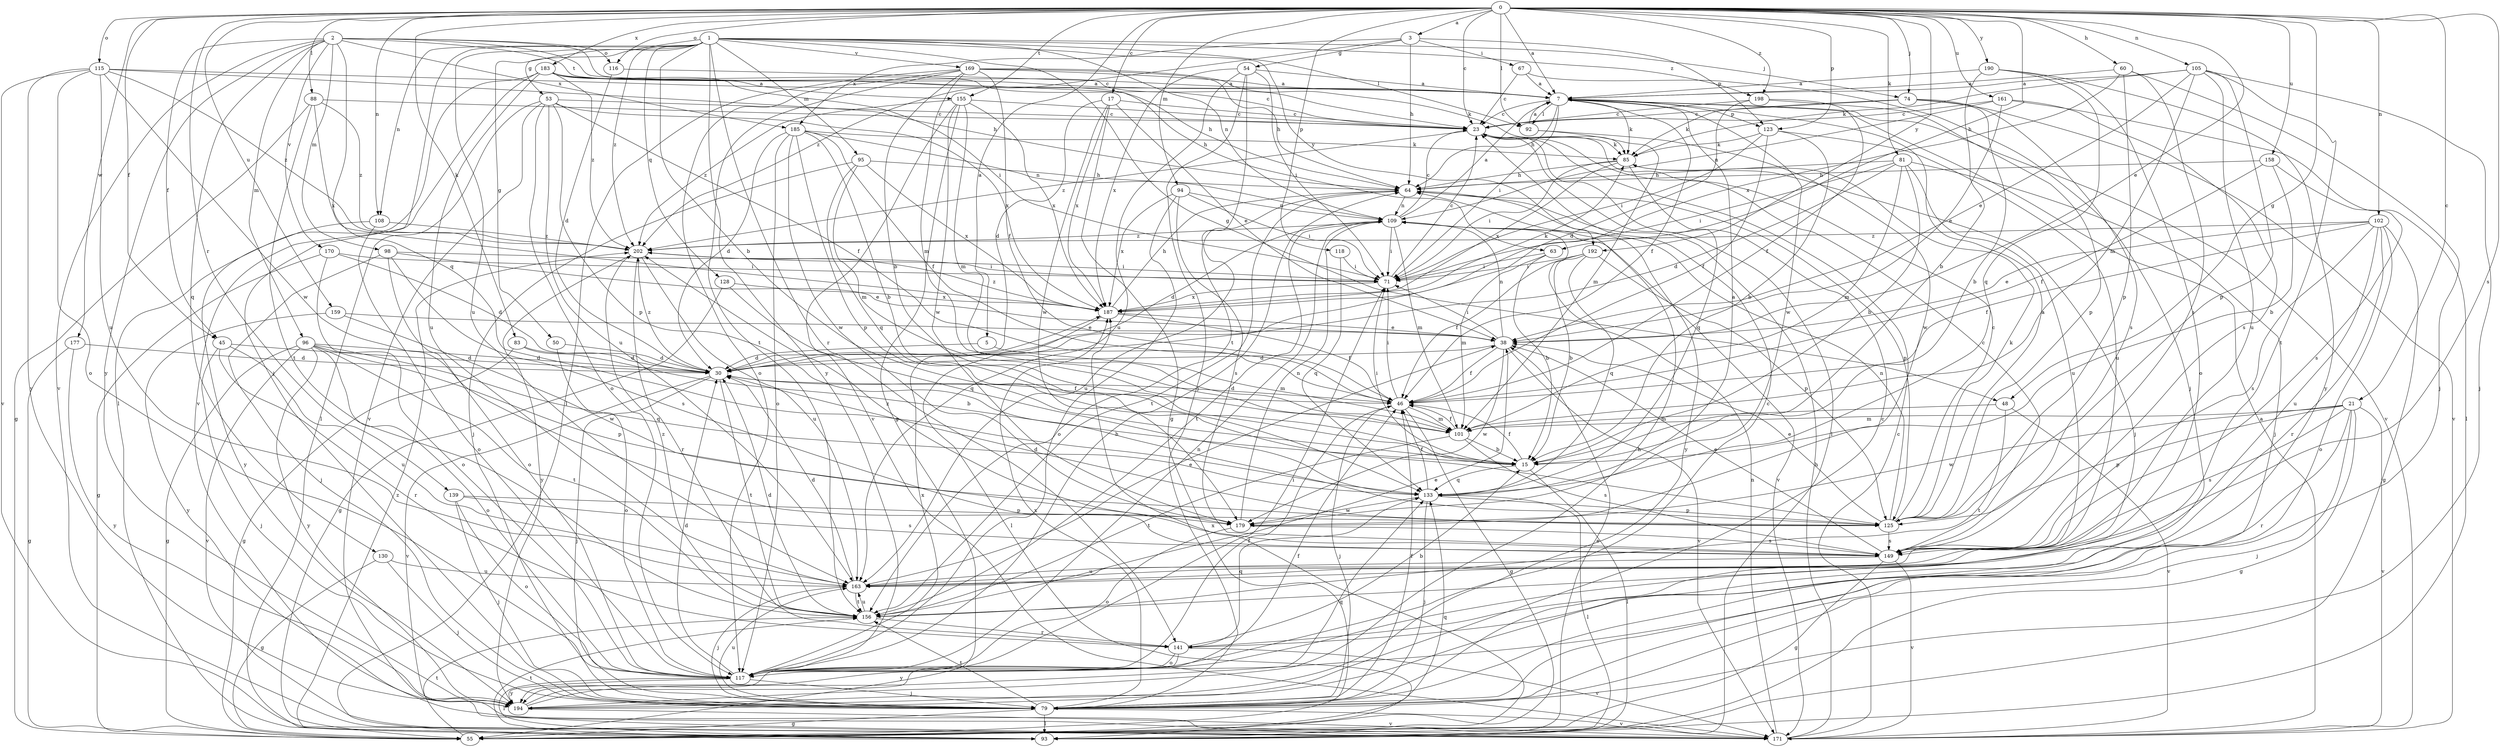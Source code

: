 strict digraph  {
0;
1;
2;
3;
5;
7;
15;
17;
21;
23;
30;
38;
45;
46;
48;
50;
53;
54;
55;
60;
63;
64;
67;
71;
74;
79;
81;
83;
85;
88;
92;
93;
94;
95;
96;
98;
101;
102;
105;
108;
109;
115;
116;
117;
118;
123;
125;
128;
130;
133;
139;
141;
149;
155;
156;
158;
159;
161;
163;
169;
170;
171;
177;
179;
183;
185;
187;
190;
192;
194;
198;
202;
0 -> 3  [label=a];
0 -> 5  [label=a];
0 -> 7  [label=a];
0 -> 17  [label=c];
0 -> 21  [label=c];
0 -> 23  [label=c];
0 -> 38  [label=e];
0 -> 45  [label=f];
0 -> 48  [label=g];
0 -> 60  [label=h];
0 -> 63  [label=h];
0 -> 74  [label=j];
0 -> 81  [label=k];
0 -> 83  [label=k];
0 -> 88  [label=l];
0 -> 92  [label=l];
0 -> 94  [label=m];
0 -> 102  [label=n];
0 -> 105  [label=n];
0 -> 108  [label=n];
0 -> 115  [label=o];
0 -> 116  [label=o];
0 -> 118  [label=p];
0 -> 123  [label=p];
0 -> 139  [label=r];
0 -> 149  [label=s];
0 -> 155  [label=t];
0 -> 158  [label=u];
0 -> 159  [label=u];
0 -> 161  [label=u];
0 -> 177  [label=w];
0 -> 183  [label=x];
0 -> 190  [label=y];
0 -> 192  [label=y];
0 -> 198  [label=z];
1 -> 15  [label=b];
1 -> 48  [label=g];
1 -> 50  [label=g];
1 -> 53  [label=g];
1 -> 74  [label=j];
1 -> 79  [label=j];
1 -> 92  [label=l];
1 -> 95  [label=m];
1 -> 108  [label=n];
1 -> 109  [label=n];
1 -> 128  [label=q];
1 -> 141  [label=r];
1 -> 163  [label=u];
1 -> 169  [label=v];
1 -> 192  [label=y];
1 -> 194  [label=y];
1 -> 198  [label=z];
1 -> 202  [label=z];
2 -> 23  [label=c];
2 -> 45  [label=f];
2 -> 63  [label=h];
2 -> 96  [label=m];
2 -> 98  [label=m];
2 -> 116  [label=o];
2 -> 130  [label=q];
2 -> 133  [label=q];
2 -> 155  [label=t];
2 -> 170  [label=v];
2 -> 171  [label=v];
2 -> 185  [label=x];
2 -> 194  [label=y];
3 -> 54  [label=g];
3 -> 64  [label=h];
3 -> 67  [label=i];
3 -> 123  [label=p];
3 -> 185  [label=x];
3 -> 202  [label=z];
5 -> 30  [label=d];
5 -> 101  [label=m];
7 -> 23  [label=c];
7 -> 46  [label=f];
7 -> 64  [label=h];
7 -> 71  [label=i];
7 -> 85  [label=k];
7 -> 92  [label=l];
7 -> 123  [label=p];
7 -> 171  [label=v];
7 -> 179  [label=w];
15 -> 46  [label=f];
15 -> 71  [label=i];
15 -> 93  [label=l];
15 -> 133  [label=q];
17 -> 23  [label=c];
17 -> 30  [label=d];
17 -> 38  [label=e];
17 -> 55  [label=g];
17 -> 179  [label=w];
17 -> 187  [label=x];
21 -> 55  [label=g];
21 -> 79  [label=j];
21 -> 101  [label=m];
21 -> 125  [label=p];
21 -> 141  [label=r];
21 -> 149  [label=s];
21 -> 171  [label=v];
21 -> 179  [label=w];
23 -> 85  [label=k];
23 -> 93  [label=l];
23 -> 202  [label=z];
30 -> 46  [label=f];
30 -> 79  [label=j];
30 -> 156  [label=t];
30 -> 171  [label=v];
30 -> 202  [label=z];
38 -> 30  [label=d];
38 -> 46  [label=f];
38 -> 71  [label=i];
38 -> 109  [label=n];
38 -> 171  [label=v];
38 -> 179  [label=w];
45 -> 30  [label=d];
45 -> 79  [label=j];
45 -> 141  [label=r];
45 -> 163  [label=u];
46 -> 30  [label=d];
46 -> 55  [label=g];
46 -> 71  [label=i];
46 -> 79  [label=j];
46 -> 101  [label=m];
48 -> 101  [label=m];
48 -> 156  [label=t];
48 -> 171  [label=v];
50 -> 30  [label=d];
50 -> 117  [label=o];
53 -> 23  [label=c];
53 -> 46  [label=f];
53 -> 93  [label=l];
53 -> 117  [label=o];
53 -> 125  [label=p];
53 -> 163  [label=u];
53 -> 171  [label=v];
53 -> 187  [label=x];
54 -> 7  [label=a];
54 -> 71  [label=i];
54 -> 79  [label=j];
54 -> 156  [label=t];
54 -> 163  [label=u];
54 -> 187  [label=x];
55 -> 38  [label=e];
55 -> 133  [label=q];
55 -> 156  [label=t];
60 -> 7  [label=a];
60 -> 79  [label=j];
60 -> 125  [label=p];
60 -> 149  [label=s];
60 -> 187  [label=x];
63 -> 15  [label=b];
63 -> 71  [label=i];
63 -> 101  [label=m];
64 -> 109  [label=n];
64 -> 125  [label=p];
64 -> 156  [label=t];
64 -> 163  [label=u];
64 -> 194  [label=y];
67 -> 7  [label=a];
67 -> 23  [label=c];
67 -> 79  [label=j];
71 -> 23  [label=c];
71 -> 187  [label=x];
74 -> 15  [label=b];
74 -> 23  [label=c];
74 -> 85  [label=k];
74 -> 149  [label=s];
74 -> 171  [label=v];
79 -> 46  [label=f];
79 -> 55  [label=g];
79 -> 93  [label=l];
79 -> 156  [label=t];
79 -> 163  [label=u];
79 -> 171  [label=v];
79 -> 187  [label=x];
81 -> 15  [label=b];
81 -> 30  [label=d];
81 -> 64  [label=h];
81 -> 71  [label=i];
81 -> 79  [label=j];
81 -> 101  [label=m];
81 -> 163  [label=u];
83 -> 15  [label=b];
83 -> 30  [label=d];
83 -> 55  [label=g];
85 -> 64  [label=h];
85 -> 71  [label=i];
85 -> 79  [label=j];
85 -> 133  [label=q];
85 -> 187  [label=x];
88 -> 23  [label=c];
88 -> 55  [label=g];
88 -> 156  [label=t];
88 -> 187  [label=x];
88 -> 202  [label=z];
92 -> 7  [label=a];
92 -> 101  [label=m];
92 -> 179  [label=w];
93 -> 156  [label=t];
93 -> 187  [label=x];
93 -> 202  [label=z];
94 -> 71  [label=i];
94 -> 109  [label=n];
94 -> 117  [label=o];
94 -> 149  [label=s];
94 -> 187  [label=x];
95 -> 64  [label=h];
95 -> 79  [label=j];
95 -> 101  [label=m];
95 -> 133  [label=q];
95 -> 187  [label=x];
96 -> 30  [label=d];
96 -> 55  [label=g];
96 -> 117  [label=o];
96 -> 125  [label=p];
96 -> 133  [label=q];
96 -> 156  [label=t];
96 -> 171  [label=v];
96 -> 194  [label=y];
98 -> 38  [label=e];
98 -> 71  [label=i];
98 -> 79  [label=j];
98 -> 117  [label=o];
98 -> 149  [label=s];
101 -> 15  [label=b];
101 -> 46  [label=f];
101 -> 149  [label=s];
101 -> 156  [label=t];
102 -> 38  [label=e];
102 -> 46  [label=f];
102 -> 55  [label=g];
102 -> 117  [label=o];
102 -> 141  [label=r];
102 -> 149  [label=s];
102 -> 163  [label=u];
102 -> 202  [label=z];
105 -> 7  [label=a];
105 -> 38  [label=e];
105 -> 79  [label=j];
105 -> 85  [label=k];
105 -> 101  [label=m];
105 -> 125  [label=p];
105 -> 156  [label=t];
105 -> 163  [label=u];
108 -> 117  [label=o];
108 -> 194  [label=y];
108 -> 202  [label=z];
109 -> 7  [label=a];
109 -> 23  [label=c];
109 -> 30  [label=d];
109 -> 71  [label=i];
109 -> 101  [label=m];
109 -> 156  [label=t];
109 -> 171  [label=v];
109 -> 202  [label=z];
115 -> 7  [label=a];
115 -> 64  [label=h];
115 -> 117  [label=o];
115 -> 163  [label=u];
115 -> 171  [label=v];
115 -> 179  [label=w];
115 -> 194  [label=y];
115 -> 202  [label=z];
116 -> 7  [label=a];
116 -> 30  [label=d];
117 -> 23  [label=c];
117 -> 30  [label=d];
117 -> 46  [label=f];
117 -> 64  [label=h];
117 -> 71  [label=i];
117 -> 79  [label=j];
117 -> 93  [label=l];
117 -> 109  [label=n];
117 -> 187  [label=x];
117 -> 194  [label=y];
118 -> 71  [label=i];
118 -> 133  [label=q];
123 -> 15  [label=b];
123 -> 46  [label=f];
123 -> 71  [label=i];
123 -> 85  [label=k];
123 -> 163  [label=u];
125 -> 7  [label=a];
125 -> 23  [label=c];
125 -> 30  [label=d];
125 -> 38  [label=e];
125 -> 85  [label=k];
125 -> 109  [label=n];
125 -> 149  [label=s];
128 -> 55  [label=g];
128 -> 133  [label=q];
128 -> 187  [label=x];
130 -> 55  [label=g];
130 -> 79  [label=j];
130 -> 163  [label=u];
133 -> 7  [label=a];
133 -> 46  [label=f];
133 -> 79  [label=j];
133 -> 93  [label=l];
133 -> 125  [label=p];
133 -> 179  [label=w];
139 -> 79  [label=j];
139 -> 117  [label=o];
139 -> 125  [label=p];
139 -> 149  [label=s];
141 -> 15  [label=b];
141 -> 117  [label=o];
141 -> 133  [label=q];
141 -> 171  [label=v];
141 -> 194  [label=y];
149 -> 23  [label=c];
149 -> 38  [label=e];
149 -> 55  [label=g];
149 -> 163  [label=u];
149 -> 171  [label=v];
149 -> 202  [label=z];
155 -> 23  [label=c];
155 -> 55  [label=g];
155 -> 101  [label=m];
155 -> 171  [label=v];
155 -> 179  [label=w];
155 -> 187  [label=x];
155 -> 202  [label=z];
156 -> 30  [label=d];
156 -> 38  [label=e];
156 -> 141  [label=r];
156 -> 163  [label=u];
156 -> 202  [label=z];
158 -> 15  [label=b];
158 -> 46  [label=f];
158 -> 64  [label=h];
158 -> 149  [label=s];
159 -> 38  [label=e];
159 -> 179  [label=w];
159 -> 194  [label=y];
161 -> 23  [label=c];
161 -> 38  [label=e];
161 -> 93  [label=l];
161 -> 109  [label=n];
161 -> 149  [label=s];
163 -> 30  [label=d];
163 -> 38  [label=e];
163 -> 79  [label=j];
163 -> 156  [label=t];
169 -> 7  [label=a];
169 -> 15  [label=b];
169 -> 46  [label=f];
169 -> 64  [label=h];
169 -> 85  [label=k];
169 -> 93  [label=l];
169 -> 101  [label=m];
169 -> 117  [label=o];
169 -> 156  [label=t];
170 -> 30  [label=d];
170 -> 55  [label=g];
170 -> 71  [label=i];
170 -> 117  [label=o];
171 -> 7  [label=a];
171 -> 23  [label=c];
171 -> 64  [label=h];
171 -> 109  [label=n];
177 -> 30  [label=d];
177 -> 55  [label=g];
177 -> 194  [label=y];
179 -> 109  [label=n];
179 -> 117  [label=o];
179 -> 149  [label=s];
183 -> 7  [label=a];
183 -> 23  [label=c];
183 -> 64  [label=h];
183 -> 71  [label=i];
183 -> 93  [label=l];
183 -> 163  [label=u];
183 -> 171  [label=v];
183 -> 202  [label=z];
185 -> 15  [label=b];
185 -> 30  [label=d];
185 -> 46  [label=f];
185 -> 85  [label=k];
185 -> 109  [label=n];
185 -> 117  [label=o];
185 -> 125  [label=p];
185 -> 179  [label=w];
187 -> 38  [label=e];
187 -> 46  [label=f];
187 -> 64  [label=h];
187 -> 85  [label=k];
187 -> 93  [label=l];
187 -> 202  [label=z];
190 -> 7  [label=a];
190 -> 15  [label=b];
190 -> 117  [label=o];
190 -> 133  [label=q];
190 -> 194  [label=y];
192 -> 15  [label=b];
192 -> 46  [label=f];
192 -> 71  [label=i];
192 -> 125  [label=p];
192 -> 133  [label=q];
194 -> 23  [label=c];
194 -> 46  [label=f];
194 -> 64  [label=h];
194 -> 133  [label=q];
194 -> 171  [label=v];
198 -> 23  [label=c];
198 -> 30  [label=d];
198 -> 46  [label=f];
198 -> 125  [label=p];
202 -> 71  [label=i];
202 -> 141  [label=r];
202 -> 163  [label=u];
202 -> 194  [label=y];
}
